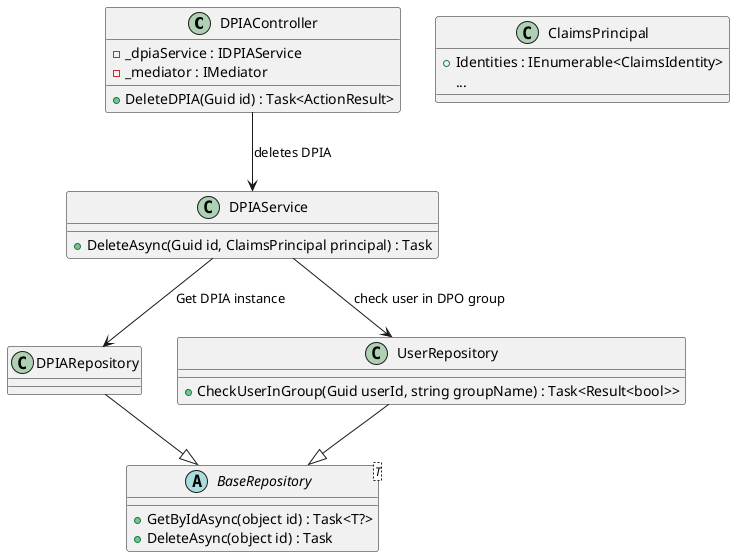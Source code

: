 @startuml

class DPIAController {
    -_dpiaService : IDPIAService
    -_mediator : IMediator

    +DeleteDPIA(Guid id) : Task<ActionResult>
}

class DPIAService {
    +DeleteAsync(Guid id, ClaimsPrincipal principal) : Task
}

class ClaimsPrincipal {
    +Identities : IEnumerable<ClaimsIdentity>
    ...
}

class DPIARepository {
}

class UserRepository {
    +CheckUserInGroup(Guid userId, string groupName) : Task<Result<bool>>
}

abstract class BaseRepository<T> {
    +GetByIdAsync(object id) : Task<T?>
    +DeleteAsync(object id) : Task
}

DPIARepository --|> BaseRepository
UserRepository --|> BaseRepository
DPIAService --> UserRepository : "check user in DPO group"
DPIAService --> DPIARepository : "Get DPIA instance"
DPIAController --> DPIAService : "deletes DPIA"

@enduml